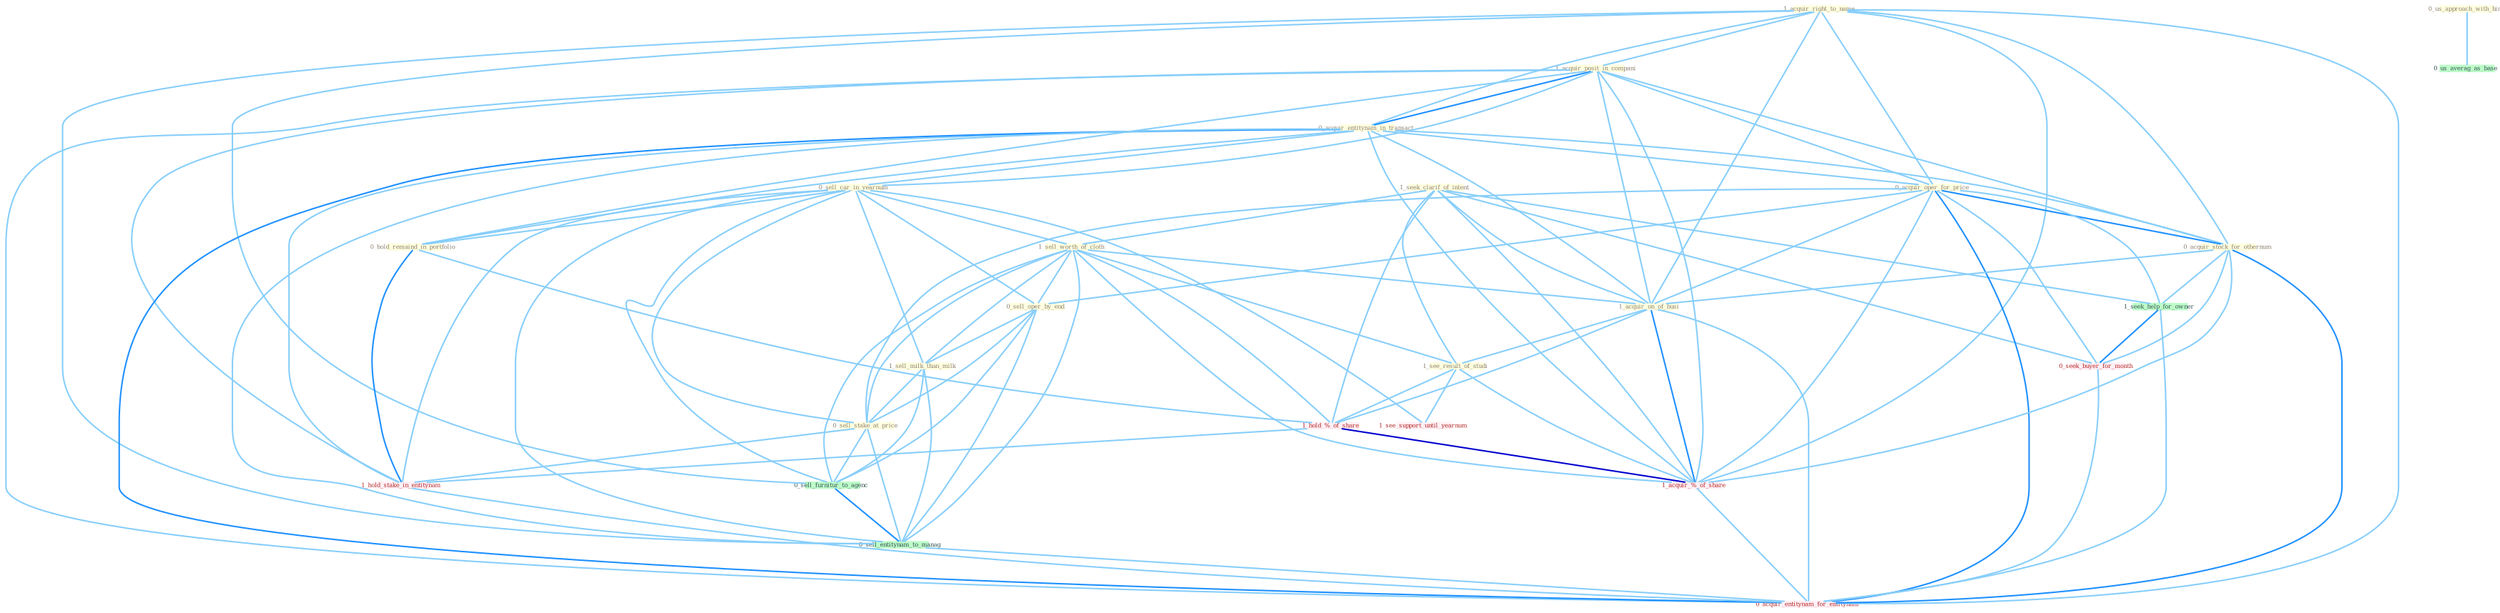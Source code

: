 Graph G{ 
    node
    [shape=polygon,style=filled,width=.5,height=.06,color="#BDFCC9",fixedsize=true,fontsize=4,
    fontcolor="#2f4f4f"];
    {node
    [color="#ffffe0", fontcolor="#8b7d6b"] "1_acquir_right_to_name " "1_seek_clarif_of_intent " "1_acquir_posit_in_compani " "0_acquir_entitynam_in_transact " "0_sell_car_in_yearnum " "0_acquir_oper_for_price " "0_acquir_stock_for_othernum " "1_sell_worth_of_cloth " "0_us_approach_with_him " "1_acquir_on_of_busi " "1_see_result_of_studi " "0_hold_remaind_in_portfolio " "0_sell_oper_by_end " "1_sell_milk_than_milk " "0_sell_stake_at_price "}
{node [color="#fff0f5", fontcolor="#b22222"] "1_hold_%_of_share " "1_hold_stake_in_entitynam " "0_seek_buyer_for_month " "1_acquir_%_of_share " "1_see_support_until_yearnum " "0_acquir_entitynam_for_entitynam "}
edge [color="#B0E2FF"];

	"1_acquir_right_to_name " -- "1_acquir_posit_in_compani " [w="1", color="#87cefa" ];
	"1_acquir_right_to_name " -- "0_acquir_entitynam_in_transact " [w="1", color="#87cefa" ];
	"1_acquir_right_to_name " -- "0_acquir_oper_for_price " [w="1", color="#87cefa" ];
	"1_acquir_right_to_name " -- "0_acquir_stock_for_othernum " [w="1", color="#87cefa" ];
	"1_acquir_right_to_name " -- "1_acquir_on_of_busi " [w="1", color="#87cefa" ];
	"1_acquir_right_to_name " -- "1_acquir_%_of_share " [w="1", color="#87cefa" ];
	"1_acquir_right_to_name " -- "0_sell_furnitur_to_agenc " [w="1", color="#87cefa" ];
	"1_acquir_right_to_name " -- "0_sell_entitynam_to_manag " [w="1", color="#87cefa" ];
	"1_acquir_right_to_name " -- "0_acquir_entitynam_for_entitynam " [w="1", color="#87cefa" ];
	"1_seek_clarif_of_intent " -- "1_sell_worth_of_cloth " [w="1", color="#87cefa" ];
	"1_seek_clarif_of_intent " -- "1_acquir_on_of_busi " [w="1", color="#87cefa" ];
	"1_seek_clarif_of_intent " -- "1_see_result_of_studi " [w="1", color="#87cefa" ];
	"1_seek_clarif_of_intent " -- "1_hold_%_of_share " [w="1", color="#87cefa" ];
	"1_seek_clarif_of_intent " -- "1_seek_help_for_owner " [w="1", color="#87cefa" ];
	"1_seek_clarif_of_intent " -- "0_seek_buyer_for_month " [w="1", color="#87cefa" ];
	"1_seek_clarif_of_intent " -- "1_acquir_%_of_share " [w="1", color="#87cefa" ];
	"1_acquir_posit_in_compani " -- "0_acquir_entitynam_in_transact " [w="2", color="#1e90ff" , len=0.8];
	"1_acquir_posit_in_compani " -- "0_sell_car_in_yearnum " [w="1", color="#87cefa" ];
	"1_acquir_posit_in_compani " -- "0_acquir_oper_for_price " [w="1", color="#87cefa" ];
	"1_acquir_posit_in_compani " -- "0_acquir_stock_for_othernum " [w="1", color="#87cefa" ];
	"1_acquir_posit_in_compani " -- "1_acquir_on_of_busi " [w="1", color="#87cefa" ];
	"1_acquir_posit_in_compani " -- "0_hold_remaind_in_portfolio " [w="1", color="#87cefa" ];
	"1_acquir_posit_in_compani " -- "1_hold_stake_in_entitynam " [w="1", color="#87cefa" ];
	"1_acquir_posit_in_compani " -- "1_acquir_%_of_share " [w="1", color="#87cefa" ];
	"1_acquir_posit_in_compani " -- "0_acquir_entitynam_for_entitynam " [w="1", color="#87cefa" ];
	"0_acquir_entitynam_in_transact " -- "0_sell_car_in_yearnum " [w="1", color="#87cefa" ];
	"0_acquir_entitynam_in_transact " -- "0_acquir_oper_for_price " [w="1", color="#87cefa" ];
	"0_acquir_entitynam_in_transact " -- "0_acquir_stock_for_othernum " [w="1", color="#87cefa" ];
	"0_acquir_entitynam_in_transact " -- "1_acquir_on_of_busi " [w="1", color="#87cefa" ];
	"0_acquir_entitynam_in_transact " -- "0_hold_remaind_in_portfolio " [w="1", color="#87cefa" ];
	"0_acquir_entitynam_in_transact " -- "1_hold_stake_in_entitynam " [w="1", color="#87cefa" ];
	"0_acquir_entitynam_in_transact " -- "1_acquir_%_of_share " [w="1", color="#87cefa" ];
	"0_acquir_entitynam_in_transact " -- "0_sell_entitynam_to_manag " [w="1", color="#87cefa" ];
	"0_acquir_entitynam_in_transact " -- "0_acquir_entitynam_for_entitynam " [w="2", color="#1e90ff" , len=0.8];
	"0_sell_car_in_yearnum " -- "1_sell_worth_of_cloth " [w="1", color="#87cefa" ];
	"0_sell_car_in_yearnum " -- "0_hold_remaind_in_portfolio " [w="1", color="#87cefa" ];
	"0_sell_car_in_yearnum " -- "0_sell_oper_by_end " [w="1", color="#87cefa" ];
	"0_sell_car_in_yearnum " -- "1_sell_milk_than_milk " [w="1", color="#87cefa" ];
	"0_sell_car_in_yearnum " -- "0_sell_stake_at_price " [w="1", color="#87cefa" ];
	"0_sell_car_in_yearnum " -- "1_hold_stake_in_entitynam " [w="1", color="#87cefa" ];
	"0_sell_car_in_yearnum " -- "1_see_support_until_yearnum " [w="1", color="#87cefa" ];
	"0_sell_car_in_yearnum " -- "0_sell_furnitur_to_agenc " [w="1", color="#87cefa" ];
	"0_sell_car_in_yearnum " -- "0_sell_entitynam_to_manag " [w="1", color="#87cefa" ];
	"0_acquir_oper_for_price " -- "0_acquir_stock_for_othernum " [w="2", color="#1e90ff" , len=0.8];
	"0_acquir_oper_for_price " -- "1_acquir_on_of_busi " [w="1", color="#87cefa" ];
	"0_acquir_oper_for_price " -- "0_sell_oper_by_end " [w="1", color="#87cefa" ];
	"0_acquir_oper_for_price " -- "0_sell_stake_at_price " [w="1", color="#87cefa" ];
	"0_acquir_oper_for_price " -- "1_seek_help_for_owner " [w="1", color="#87cefa" ];
	"0_acquir_oper_for_price " -- "0_seek_buyer_for_month " [w="1", color="#87cefa" ];
	"0_acquir_oper_for_price " -- "1_acquir_%_of_share " [w="1", color="#87cefa" ];
	"0_acquir_oper_for_price " -- "0_acquir_entitynam_for_entitynam " [w="2", color="#1e90ff" , len=0.8];
	"0_acquir_stock_for_othernum " -- "1_acquir_on_of_busi " [w="1", color="#87cefa" ];
	"0_acquir_stock_for_othernum " -- "1_seek_help_for_owner " [w="1", color="#87cefa" ];
	"0_acquir_stock_for_othernum " -- "0_seek_buyer_for_month " [w="1", color="#87cefa" ];
	"0_acquir_stock_for_othernum " -- "1_acquir_%_of_share " [w="1", color="#87cefa" ];
	"0_acquir_stock_for_othernum " -- "0_acquir_entitynam_for_entitynam " [w="2", color="#1e90ff" , len=0.8];
	"1_sell_worth_of_cloth " -- "1_acquir_on_of_busi " [w="1", color="#87cefa" ];
	"1_sell_worth_of_cloth " -- "1_see_result_of_studi " [w="1", color="#87cefa" ];
	"1_sell_worth_of_cloth " -- "0_sell_oper_by_end " [w="1", color="#87cefa" ];
	"1_sell_worth_of_cloth " -- "1_sell_milk_than_milk " [w="1", color="#87cefa" ];
	"1_sell_worth_of_cloth " -- "0_sell_stake_at_price " [w="1", color="#87cefa" ];
	"1_sell_worth_of_cloth " -- "1_hold_%_of_share " [w="1", color="#87cefa" ];
	"1_sell_worth_of_cloth " -- "1_acquir_%_of_share " [w="1", color="#87cefa" ];
	"1_sell_worth_of_cloth " -- "0_sell_furnitur_to_agenc " [w="1", color="#87cefa" ];
	"1_sell_worth_of_cloth " -- "0_sell_entitynam_to_manag " [w="1", color="#87cefa" ];
	"0_us_approach_with_him " -- "0_us_averag_as_base " [w="1", color="#87cefa" ];
	"1_acquir_on_of_busi " -- "1_see_result_of_studi " [w="1", color="#87cefa" ];
	"1_acquir_on_of_busi " -- "1_hold_%_of_share " [w="1", color="#87cefa" ];
	"1_acquir_on_of_busi " -- "1_acquir_%_of_share " [w="2", color="#1e90ff" , len=0.8];
	"1_acquir_on_of_busi " -- "0_acquir_entitynam_for_entitynam " [w="1", color="#87cefa" ];
	"1_see_result_of_studi " -- "1_hold_%_of_share " [w="1", color="#87cefa" ];
	"1_see_result_of_studi " -- "1_acquir_%_of_share " [w="1", color="#87cefa" ];
	"1_see_result_of_studi " -- "1_see_support_until_yearnum " [w="1", color="#87cefa" ];
	"0_hold_remaind_in_portfolio " -- "1_hold_%_of_share " [w="1", color="#87cefa" ];
	"0_hold_remaind_in_portfolio " -- "1_hold_stake_in_entitynam " [w="2", color="#1e90ff" , len=0.8];
	"0_sell_oper_by_end " -- "1_sell_milk_than_milk " [w="1", color="#87cefa" ];
	"0_sell_oper_by_end " -- "0_sell_stake_at_price " [w="1", color="#87cefa" ];
	"0_sell_oper_by_end " -- "0_sell_furnitur_to_agenc " [w="1", color="#87cefa" ];
	"0_sell_oper_by_end " -- "0_sell_entitynam_to_manag " [w="1", color="#87cefa" ];
	"1_sell_milk_than_milk " -- "0_sell_stake_at_price " [w="1", color="#87cefa" ];
	"1_sell_milk_than_milk " -- "0_sell_furnitur_to_agenc " [w="1", color="#87cefa" ];
	"1_sell_milk_than_milk " -- "0_sell_entitynam_to_manag " [w="1", color="#87cefa" ];
	"0_sell_stake_at_price " -- "1_hold_stake_in_entitynam " [w="1", color="#87cefa" ];
	"0_sell_stake_at_price " -- "0_sell_furnitur_to_agenc " [w="1", color="#87cefa" ];
	"0_sell_stake_at_price " -- "0_sell_entitynam_to_manag " [w="1", color="#87cefa" ];
	"1_hold_%_of_share " -- "1_hold_stake_in_entitynam " [w="1", color="#87cefa" ];
	"1_hold_%_of_share " -- "1_acquir_%_of_share " [w="3", color="#0000cd" , len=0.6];
	"1_hold_stake_in_entitynam " -- "0_acquir_entitynam_for_entitynam " [w="1", color="#87cefa" ];
	"1_seek_help_for_owner " -- "0_seek_buyer_for_month " [w="2", color="#1e90ff" , len=0.8];
	"1_seek_help_for_owner " -- "0_acquir_entitynam_for_entitynam " [w="1", color="#87cefa" ];
	"0_seek_buyer_for_month " -- "0_acquir_entitynam_for_entitynam " [w="1", color="#87cefa" ];
	"1_acquir_%_of_share " -- "0_acquir_entitynam_for_entitynam " [w="1", color="#87cefa" ];
	"0_sell_furnitur_to_agenc " -- "0_sell_entitynam_to_manag " [w="2", color="#1e90ff" , len=0.8];
	"0_sell_entitynam_to_manag " -- "0_acquir_entitynam_for_entitynam " [w="1", color="#87cefa" ];
}